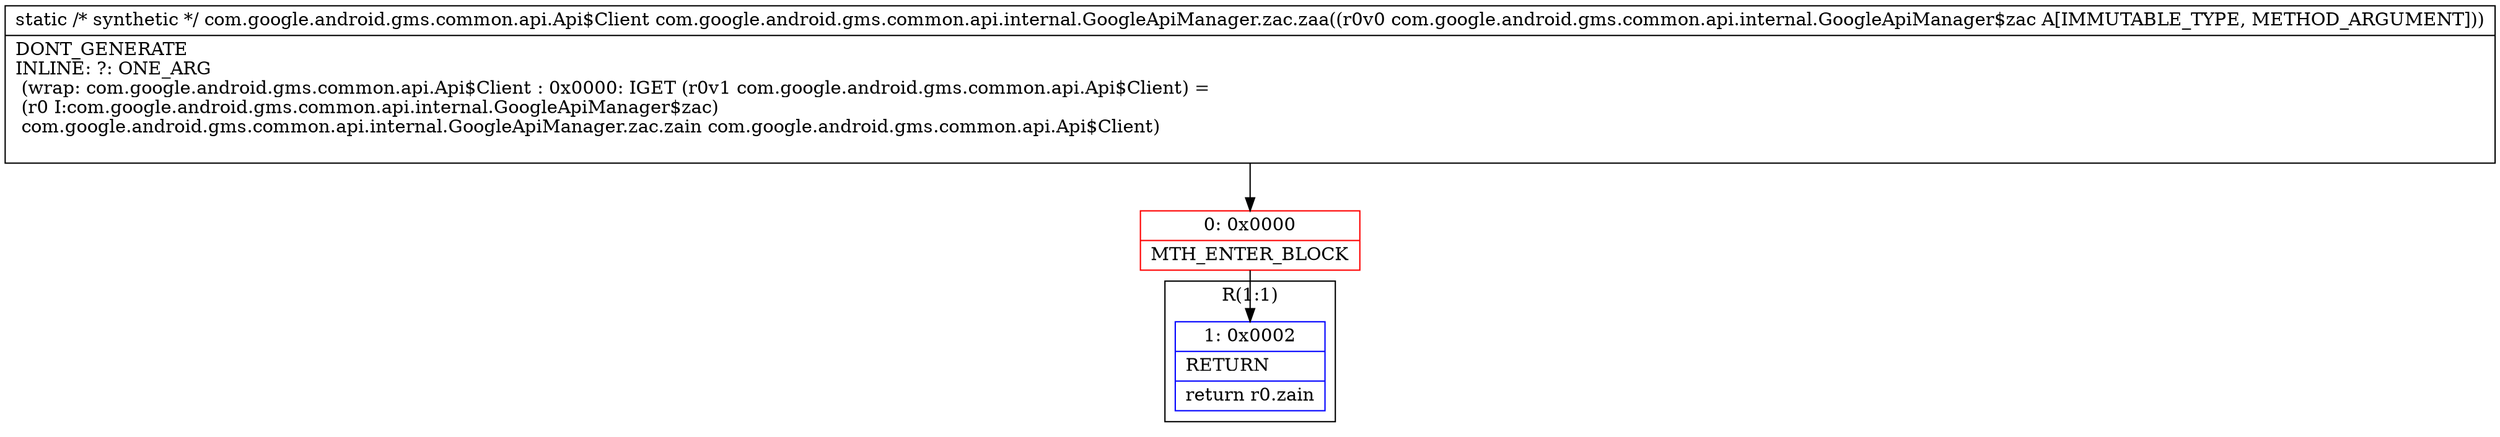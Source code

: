 digraph "CFG forcom.google.android.gms.common.api.internal.GoogleApiManager.zac.zaa(Lcom\/google\/android\/gms\/common\/api\/internal\/GoogleApiManager$zac;)Lcom\/google\/android\/gms\/common\/api\/Api$Client;" {
subgraph cluster_Region_836295246 {
label = "R(1:1)";
node [shape=record,color=blue];
Node_1 [shape=record,label="{1\:\ 0x0002|RETURN\l|return r0.zain\l}"];
}
Node_0 [shape=record,color=red,label="{0\:\ 0x0000|MTH_ENTER_BLOCK\l}"];
MethodNode[shape=record,label="{static \/* synthetic *\/ com.google.android.gms.common.api.Api$Client com.google.android.gms.common.api.internal.GoogleApiManager.zac.zaa((r0v0 com.google.android.gms.common.api.internal.GoogleApiManager$zac A[IMMUTABLE_TYPE, METHOD_ARGUMENT]))  | DONT_GENERATE\lINLINE: ?: ONE_ARG  \l  (wrap: com.google.android.gms.common.api.Api$Client : 0x0000: IGET  (r0v1 com.google.android.gms.common.api.Api$Client) = \l  (r0 I:com.google.android.gms.common.api.internal.GoogleApiManager$zac)\l com.google.android.gms.common.api.internal.GoogleApiManager.zac.zain com.google.android.gms.common.api.Api$Client)\l\l}"];
MethodNode -> Node_0;
Node_0 -> Node_1;
}

